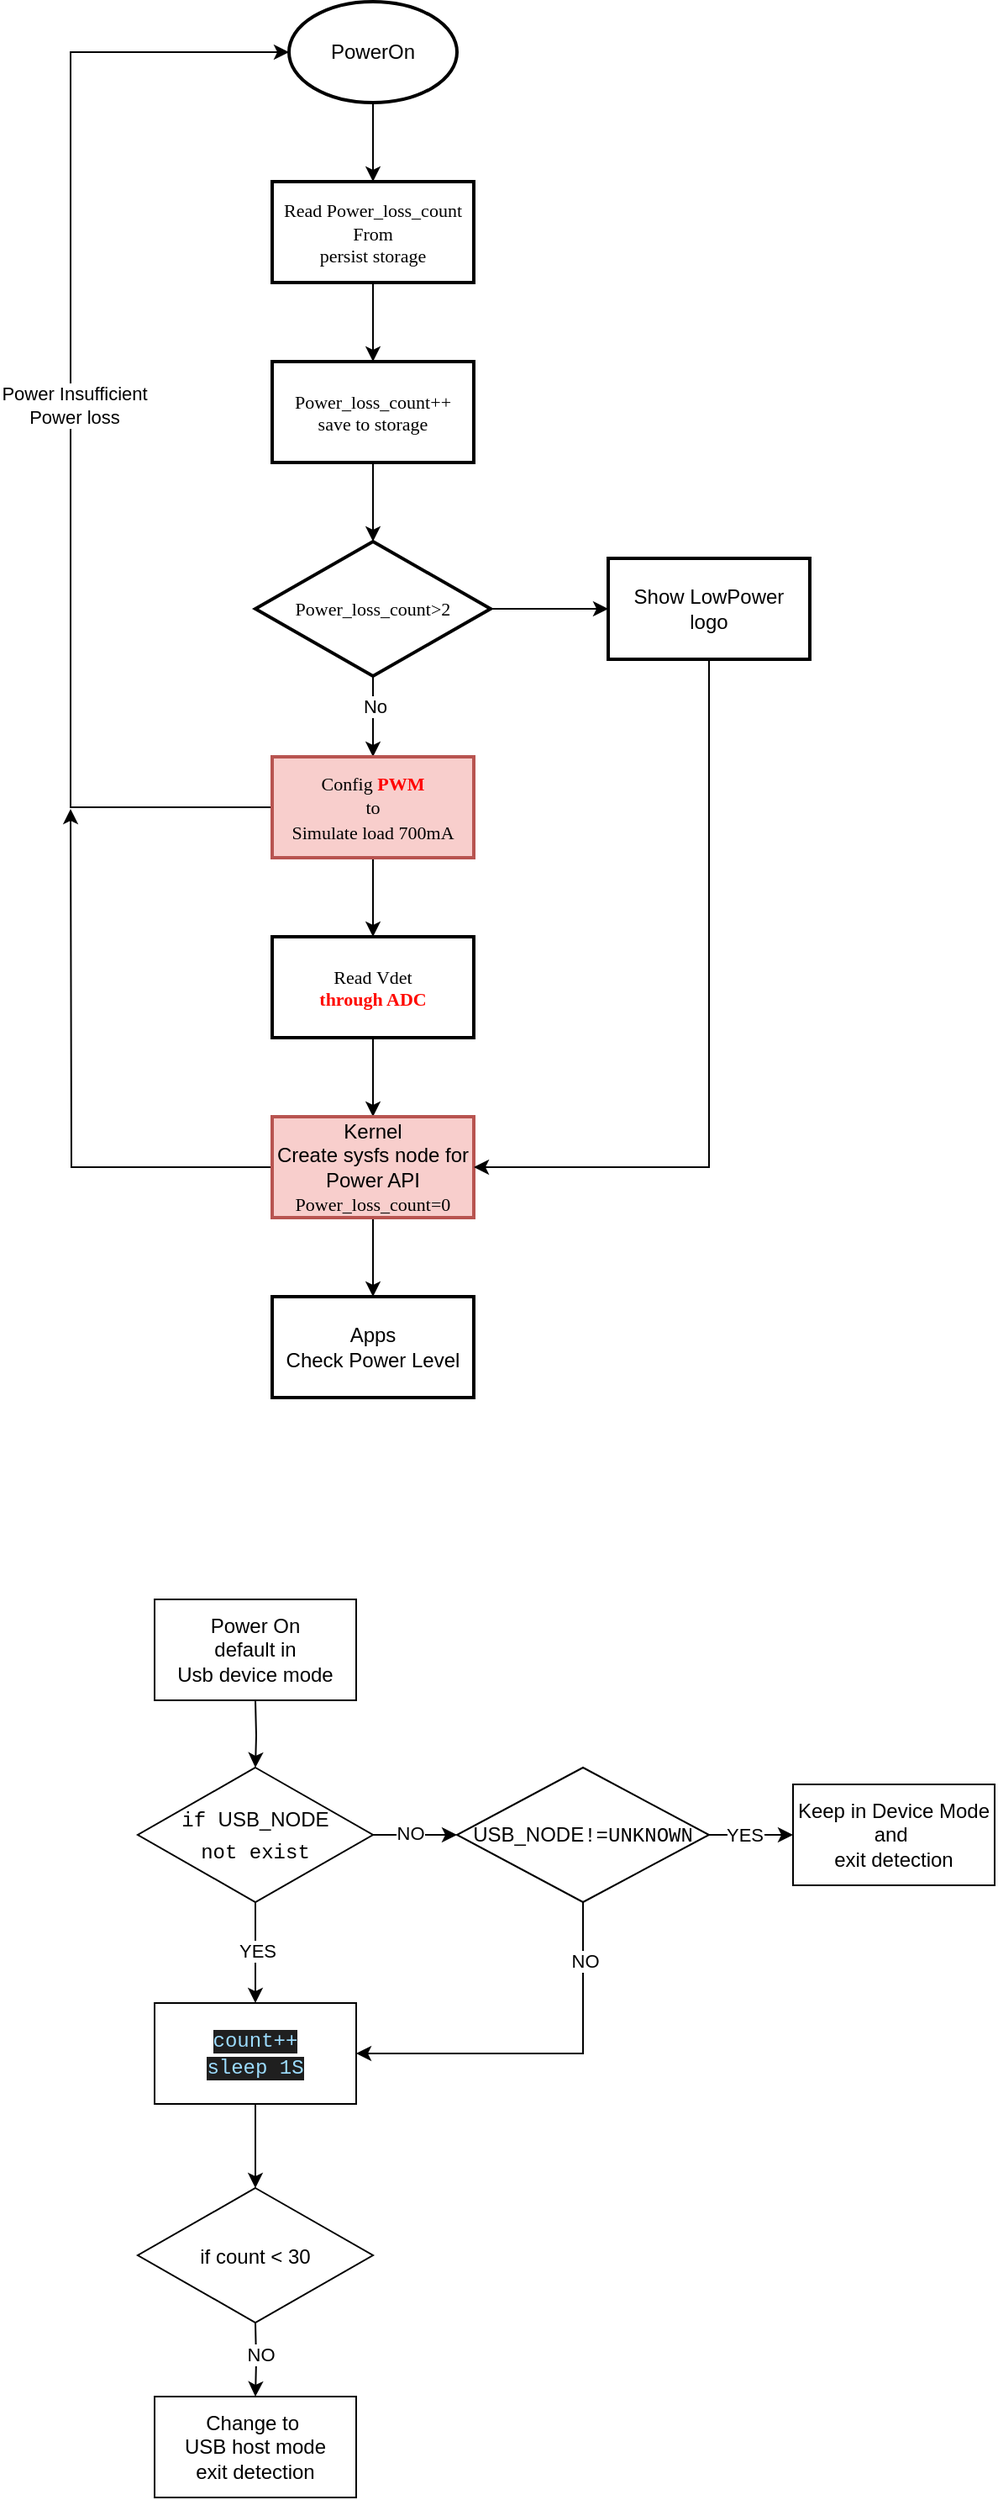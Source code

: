 <mxfile version="26.0.4">
  <diagram id="6a731a19-8d31-9384-78a2-239565b7b9f0" name="Page-1">
    <mxGraphModel dx="2074" dy="1121" grid="1" gridSize="10" guides="1" tooltips="1" connect="1" arrows="1" fold="1" page="1" pageScale="1" pageWidth="1169" pageHeight="827" background="none" math="0" shadow="0">
      <root>
        <mxCell id="0" />
        <mxCell id="1" parent="0" />
        <mxCell id="_kBXWFejIb_EE7BbCG-I-61" value="" style="edgeStyle=orthogonalEdgeStyle;rounded=0;orthogonalLoop=1;jettySize=auto;html=1;arcSize=20;" parent="1" source="_kBXWFejIb_EE7BbCG-I-55" target="_kBXWFejIb_EE7BbCG-I-60" edge="1">
          <mxGeometry relative="1" as="geometry" />
        </mxCell>
        <mxCell id="_kBXWFejIb_EE7BbCG-I-55" value="PowerOn" style="strokeWidth=2;html=1;shape=mxgraph.flowchart.start_1;whiteSpace=wrap;" parent="1" vertex="1">
          <mxGeometry x="530" y="40" width="100" height="60" as="geometry" />
        </mxCell>
        <mxCell id="_kBXWFejIb_EE7BbCG-I-65" value="" style="edgeStyle=orthogonalEdgeStyle;rounded=0;orthogonalLoop=1;jettySize=auto;html=1;" parent="1" source="_kBXWFejIb_EE7BbCG-I-60" target="_kBXWFejIb_EE7BbCG-I-64" edge="1">
          <mxGeometry relative="1" as="geometry" />
        </mxCell>
        <mxCell id="_kBXWFejIb_EE7BbCG-I-60" value="&lt;span style=&quot;font-family: Verdana; font-size: 11px;&quot;&gt;Read Power_loss_count From&lt;/span&gt;&lt;div style=&quot;font-family: Verdana; font-size: 11px;&quot;&gt;persist storage&lt;/div&gt;" style="whiteSpace=wrap;html=1;strokeWidth=2;" parent="1" vertex="1">
          <mxGeometry x="520" y="147" width="120" height="60" as="geometry" />
        </mxCell>
        <mxCell id="_kBXWFejIb_EE7BbCG-I-67" value="" style="edgeStyle=orthogonalEdgeStyle;rounded=0;orthogonalLoop=1;jettySize=auto;html=1;" parent="1" source="_kBXWFejIb_EE7BbCG-I-64" target="_kBXWFejIb_EE7BbCG-I-66" edge="1">
          <mxGeometry relative="1" as="geometry" />
        </mxCell>
        <mxCell id="_kBXWFejIb_EE7BbCG-I-64" value="&lt;div style=&quot;&quot;&gt;&lt;span style=&quot;font-family: Verdana; font-size: 11px;&quot;&gt;Power_loss_count++&lt;/span&gt;&lt;/div&gt;&lt;div style=&quot;font-family: Verdana; font-size: 11px;&quot;&gt;save&lt;span style=&quot;background-color: initial;&quot;&gt;&amp;nbsp;to storage&lt;/span&gt;&lt;/div&gt;" style="whiteSpace=wrap;html=1;strokeWidth=2;" parent="1" vertex="1">
          <mxGeometry x="520" y="254" width="120" height="60" as="geometry" />
        </mxCell>
        <mxCell id="_kBXWFejIb_EE7BbCG-I-71" value="" style="edgeStyle=orthogonalEdgeStyle;rounded=0;orthogonalLoop=1;jettySize=auto;html=1;" parent="1" source="_kBXWFejIb_EE7BbCG-I-66" target="_kBXWFejIb_EE7BbCG-I-70" edge="1">
          <mxGeometry relative="1" as="geometry" />
        </mxCell>
        <mxCell id="_kBXWFejIb_EE7BbCG-I-92" value="No" style="edgeLabel;html=1;align=center;verticalAlign=middle;resizable=0;points=[];" parent="_kBXWFejIb_EE7BbCG-I-71" vertex="1" connectable="0">
          <mxGeometry x="-0.267" y="1" relative="1" as="geometry">
            <mxPoint as="offset" />
          </mxGeometry>
        </mxCell>
        <mxCell id="SKCpgI_frcPjiy6nd3Ko-3" value="" style="edgeStyle=orthogonalEdgeStyle;rounded=0;orthogonalLoop=1;jettySize=auto;html=1;" parent="1" source="_kBXWFejIb_EE7BbCG-I-66" target="SKCpgI_frcPjiy6nd3Ko-2" edge="1">
          <mxGeometry relative="1" as="geometry" />
        </mxCell>
        <mxCell id="_kBXWFejIb_EE7BbCG-I-66" value="&lt;span style=&quot;font-family: Verdana; font-size: 11px;&quot;&gt;Power_loss_count&lt;/span&gt;&lt;span style=&quot;font-family: Verdana; font-size: 11px;&quot;&gt;&amp;gt;2&lt;/span&gt;" style="rhombus;whiteSpace=wrap;html=1;strokeWidth=2;" parent="1" vertex="1">
          <mxGeometry x="510" y="361" width="140" height="80" as="geometry" />
        </mxCell>
        <mxCell id="_kBXWFejIb_EE7BbCG-I-77" style="edgeStyle=orthogonalEdgeStyle;rounded=0;orthogonalLoop=1;jettySize=auto;html=1;entryX=0;entryY=0.5;entryDx=0;entryDy=0;entryPerimeter=0;" parent="1" source="_kBXWFejIb_EE7BbCG-I-70" target="_kBXWFejIb_EE7BbCG-I-55" edge="1">
          <mxGeometry relative="1" as="geometry">
            <mxPoint x="260" y="80" as="targetPoint" />
            <Array as="points">
              <mxPoint x="400" y="519" />
              <mxPoint x="400" y="70" />
            </Array>
          </mxGeometry>
        </mxCell>
        <mxCell id="_kBXWFejIb_EE7BbCG-I-80" value="Power Insufficient&lt;br&gt;Power loss" style="edgeLabel;html=1;align=center;verticalAlign=middle;resizable=0;points=[];" parent="_kBXWFejIb_EE7BbCG-I-77" vertex="1" connectable="0">
          <mxGeometry x="-0.824" y="-1" relative="1" as="geometry">
            <mxPoint x="-57" y="-238" as="offset" />
          </mxGeometry>
        </mxCell>
        <mxCell id="_kBXWFejIb_EE7BbCG-I-82" value="" style="edgeStyle=orthogonalEdgeStyle;rounded=0;orthogonalLoop=1;jettySize=auto;html=1;" parent="1" source="_kBXWFejIb_EE7BbCG-I-70" target="_kBXWFejIb_EE7BbCG-I-81" edge="1">
          <mxGeometry relative="1" as="geometry" />
        </mxCell>
        <mxCell id="_kBXWFejIb_EE7BbCG-I-70" value="&lt;span style=&quot;font-family: Verdana; font-size: 11px;&quot;&gt;Config&amp;nbsp;&lt;/span&gt;&lt;b style=&quot;font-family: Verdana; font-size: 11px;&quot;&gt;&lt;font color=&quot;#ff0000&quot;&gt;PWM&lt;/font&gt;&lt;/b&gt;&lt;br style=&quot;font-family: Verdana; font-size: 11px;&quot;&gt;&lt;span style=&quot;font-family: Verdana; font-size: 11px;&quot;&gt;to&lt;/span&gt;&lt;br style=&quot;font-family: Verdana; font-size: 11px;&quot;&gt;&lt;span style=&quot;font-family: Verdana; font-size: 11px;&quot;&gt;Simulate load 700mA&lt;/span&gt;" style="whiteSpace=wrap;html=1;strokeWidth=2;fillColor=#f8cecc;strokeColor=#b85450;" parent="1" vertex="1">
          <mxGeometry x="520" y="489" width="120" height="60" as="geometry" />
        </mxCell>
        <mxCell id="_kBXWFejIb_EE7BbCG-I-84" value="" style="edgeStyle=orthogonalEdgeStyle;rounded=0;orthogonalLoop=1;jettySize=auto;html=1;" parent="1" source="_kBXWFejIb_EE7BbCG-I-81" target="_kBXWFejIb_EE7BbCG-I-83" edge="1">
          <mxGeometry relative="1" as="geometry" />
        </mxCell>
        <mxCell id="_kBXWFejIb_EE7BbCG-I-81" value="&lt;span style=&quot;font-family: Verdana; font-size: 11px;&quot;&gt;Read&lt;/span&gt;&lt;span style=&quot;font-family: Verdana; font-size: 11px;&quot;&gt;&amp;nbsp;Vdet&lt;/span&gt;&lt;div style=&quot;font-family: Verdana; font-size: 11px;&quot;&gt;&lt;b&gt;&lt;font color=&quot;#ff0800&quot;&gt;through ADC&lt;/font&gt;&lt;/b&gt;&lt;/div&gt;" style="whiteSpace=wrap;html=1;strokeWidth=2;" parent="1" vertex="1">
          <mxGeometry x="520" y="596" width="120" height="60" as="geometry" />
        </mxCell>
        <mxCell id="_kBXWFejIb_EE7BbCG-I-86" value="" style="edgeStyle=orthogonalEdgeStyle;rounded=0;orthogonalLoop=1;jettySize=auto;html=1;" parent="1" source="_kBXWFejIb_EE7BbCG-I-83" target="_kBXWFejIb_EE7BbCG-I-85" edge="1">
          <mxGeometry relative="1" as="geometry" />
        </mxCell>
        <mxCell id="SKCpgI_frcPjiy6nd3Ko-1" style="edgeStyle=orthogonalEdgeStyle;rounded=0;orthogonalLoop=1;jettySize=auto;html=1;" parent="1" source="_kBXWFejIb_EE7BbCG-I-83" edge="1">
          <mxGeometry relative="1" as="geometry">
            <mxPoint x="400" y="520" as="targetPoint" />
          </mxGeometry>
        </mxCell>
        <mxCell id="_kBXWFejIb_EE7BbCG-I-83" value="Kernel&lt;br&gt;&lt;div&gt;Create sysfs node for&lt;br&gt;Power API&lt;br&gt;&lt;/div&gt;&lt;div&gt;&lt;span style=&quot;font-family: Verdana; font-size: 11px; background-color: transparent; color: light-dark(rgb(0, 0, 0), rgb(255, 255, 255));&quot;&gt;Power_loss_count&lt;/span&gt;&lt;span style=&quot;font-family: Verdana; font-size: 11px;&quot;&gt;=0&lt;/span&gt;&lt;/div&gt;" style="whiteSpace=wrap;html=1;strokeWidth=2;fillColor=#f8cecc;strokeColor=#b85450;" parent="1" vertex="1">
          <mxGeometry x="520" y="703" width="120" height="60" as="geometry" />
        </mxCell>
        <mxCell id="_kBXWFejIb_EE7BbCG-I-85" value="Apps&lt;br&gt;Check Power Level" style="whiteSpace=wrap;html=1;strokeWidth=2;" parent="1" vertex="1">
          <mxGeometry x="520" y="810" width="120" height="60" as="geometry" />
        </mxCell>
        <mxCell id="SKCpgI_frcPjiy6nd3Ko-4" style="edgeStyle=orthogonalEdgeStyle;rounded=0;orthogonalLoop=1;jettySize=auto;html=1;entryX=1;entryY=0.5;entryDx=0;entryDy=0;" parent="1" source="SKCpgI_frcPjiy6nd3Ko-2" target="_kBXWFejIb_EE7BbCG-I-83" edge="1">
          <mxGeometry relative="1" as="geometry">
            <mxPoint x="800" y="740" as="targetPoint" />
            <Array as="points">
              <mxPoint x="780" y="733" />
            </Array>
          </mxGeometry>
        </mxCell>
        <mxCell id="SKCpgI_frcPjiy6nd3Ko-2" value="Show LowPower&lt;br&gt;logo" style="whiteSpace=wrap;html=1;strokeWidth=2;" parent="1" vertex="1">
          <mxGeometry x="720" y="371" width="120" height="60" as="geometry" />
        </mxCell>
        <mxCell id="culWSIFVnbbOH7lQ91oR-1" value="Power On&lt;br&gt;default in&lt;br&gt;Usb device mode" style="rounded=0;whiteSpace=wrap;html=1;" vertex="1" parent="1">
          <mxGeometry x="450" y="990" width="120" height="60" as="geometry" />
        </mxCell>
        <mxCell id="culWSIFVnbbOH7lQ91oR-2" value="" style="edgeStyle=orthogonalEdgeStyle;rounded=0;orthogonalLoop=1;jettySize=auto;html=1;" edge="1" parent="1" target="culWSIFVnbbOH7lQ91oR-7">
          <mxGeometry relative="1" as="geometry">
            <mxPoint x="510" y="1050" as="sourcePoint" />
          </mxGeometry>
        </mxCell>
        <mxCell id="culWSIFVnbbOH7lQ91oR-3" value="" style="edgeStyle=orthogonalEdgeStyle;rounded=0;orthogonalLoop=1;jettySize=auto;html=1;" edge="1" parent="1" source="culWSIFVnbbOH7lQ91oR-7" target="culWSIFVnbbOH7lQ91oR-9">
          <mxGeometry relative="1" as="geometry" />
        </mxCell>
        <mxCell id="culWSIFVnbbOH7lQ91oR-4" value="YES" style="edgeLabel;html=1;align=center;verticalAlign=middle;resizable=0;points=[];" vertex="1" connectable="0" parent="culWSIFVnbbOH7lQ91oR-3">
          <mxGeometry x="-0.078" y="1" relative="1" as="geometry">
            <mxPoint y="1" as="offset" />
          </mxGeometry>
        </mxCell>
        <mxCell id="culWSIFVnbbOH7lQ91oR-5" value="" style="edgeStyle=orthogonalEdgeStyle;rounded=0;orthogonalLoop=1;jettySize=auto;html=1;" edge="1" parent="1" source="culWSIFVnbbOH7lQ91oR-7" target="culWSIFVnbbOH7lQ91oR-17">
          <mxGeometry relative="1" as="geometry" />
        </mxCell>
        <mxCell id="culWSIFVnbbOH7lQ91oR-6" value="NO" style="edgeLabel;html=1;align=center;verticalAlign=middle;resizable=0;points=[];" vertex="1" connectable="0" parent="culWSIFVnbbOH7lQ91oR-5">
          <mxGeometry x="-0.133" y="1" relative="1" as="geometry">
            <mxPoint as="offset" />
          </mxGeometry>
        </mxCell>
        <mxCell id="culWSIFVnbbOH7lQ91oR-7" value="&lt;div style=&quot;line-height: 18px;&quot;&gt;&lt;font style=&quot;color: rgb(0, 0, 0);&quot; face=&quot;Menlo, Monaco, Courier New, monospace&quot;&gt;&lt;span style=&quot;white-space: pre;&quot;&gt;if &lt;/span&gt;&lt;/font&gt;&lt;span style=&quot;background-color: transparent; color: light-dark(rgb(0, 0, 0), rgb(255, 255, 255));&quot;&gt;USB_NODE&lt;/span&gt;&lt;/div&gt;&lt;div style=&quot;line-height: 18px;&quot;&gt;&lt;font style=&quot;color: rgb(0, 0, 0);&quot; face=&quot;Menlo, Monaco, Courier New, monospace&quot;&gt;&lt;span style=&quot;white-space: pre;&quot;&gt;not exist&lt;/span&gt;&lt;/font&gt;&lt;/div&gt;" style="rhombus;whiteSpace=wrap;html=1;rounded=0;" vertex="1" parent="1">
          <mxGeometry x="440" y="1090" width="140" height="80" as="geometry" />
        </mxCell>
        <mxCell id="culWSIFVnbbOH7lQ91oR-8" value="" style="edgeStyle=orthogonalEdgeStyle;rounded=0;orthogonalLoop=1;jettySize=auto;html=1;" edge="1" parent="1" source="culWSIFVnbbOH7lQ91oR-9">
          <mxGeometry relative="1" as="geometry">
            <mxPoint x="510" y="1340" as="targetPoint" />
          </mxGeometry>
        </mxCell>
        <mxCell id="culWSIFVnbbOH7lQ91oR-9" value="&lt;span style=&quot;color: rgb(156, 220, 254); font-family: Menlo, Monaco, &amp;quot;Courier New&amp;quot;, monospace; white-space: pre; background-color: rgb(31, 31, 31);&quot;&gt;count++&lt;/span&gt;&lt;div&gt;&lt;font face=&quot;Menlo, Monaco, Courier New, monospace&quot; color=&quot;#9cdcfe&quot;&gt;&lt;span style=&quot;white-space: pre; background-color: rgb(31, 31, 31);&quot;&gt;sleep 1S&lt;/span&gt;&lt;/font&gt;&lt;/div&gt;" style="whiteSpace=wrap;html=1;rounded=0;" vertex="1" parent="1">
          <mxGeometry x="450" y="1230" width="120" height="60" as="geometry" />
        </mxCell>
        <mxCell id="culWSIFVnbbOH7lQ91oR-10" value="" style="edgeStyle=orthogonalEdgeStyle;rounded=0;orthogonalLoop=1;jettySize=auto;html=1;" edge="1" parent="1" target="culWSIFVnbbOH7lQ91oR-12">
          <mxGeometry relative="1" as="geometry">
            <mxPoint x="510" y="1420" as="sourcePoint" />
          </mxGeometry>
        </mxCell>
        <mxCell id="culWSIFVnbbOH7lQ91oR-11" value="NO" style="edgeLabel;html=1;align=center;verticalAlign=middle;resizable=0;points=[];" vertex="1" connectable="0" parent="culWSIFVnbbOH7lQ91oR-10">
          <mxGeometry x="-0.189" y="2" relative="1" as="geometry">
            <mxPoint y="1" as="offset" />
          </mxGeometry>
        </mxCell>
        <mxCell id="culWSIFVnbbOH7lQ91oR-12" value="Change to&amp;nbsp;&lt;div&gt;USB host mode&lt;/div&gt;&lt;div&gt;exit detection&lt;/div&gt;" style="whiteSpace=wrap;html=1;rounded=0;" vertex="1" parent="1">
          <mxGeometry x="450" y="1464" width="120" height="60" as="geometry" />
        </mxCell>
        <mxCell id="culWSIFVnbbOH7lQ91oR-13" value="" style="edgeStyle=orthogonalEdgeStyle;rounded=0;orthogonalLoop=1;jettySize=auto;html=1;" edge="1" parent="1" source="culWSIFVnbbOH7lQ91oR-17" target="culWSIFVnbbOH7lQ91oR-18">
          <mxGeometry relative="1" as="geometry" />
        </mxCell>
        <mxCell id="culWSIFVnbbOH7lQ91oR-14" value="YES" style="edgeLabel;html=1;align=center;verticalAlign=middle;resizable=0;points=[];" vertex="1" connectable="0" parent="culWSIFVnbbOH7lQ91oR-13">
          <mxGeometry x="-0.167" relative="1" as="geometry">
            <mxPoint as="offset" />
          </mxGeometry>
        </mxCell>
        <mxCell id="culWSIFVnbbOH7lQ91oR-15" style="edgeStyle=orthogonalEdgeStyle;rounded=0;orthogonalLoop=1;jettySize=auto;html=1;exitX=0.5;exitY=1;exitDx=0;exitDy=0;entryX=1;entryY=0.5;entryDx=0;entryDy=0;" edge="1" parent="1" source="culWSIFVnbbOH7lQ91oR-17" target="culWSIFVnbbOH7lQ91oR-9">
          <mxGeometry relative="1" as="geometry" />
        </mxCell>
        <mxCell id="culWSIFVnbbOH7lQ91oR-16" value="NO" style="edgeLabel;html=1;align=center;verticalAlign=middle;resizable=0;points=[];" vertex="1" connectable="0" parent="culWSIFVnbbOH7lQ91oR-15">
          <mxGeometry x="-0.689" y="1" relative="1" as="geometry">
            <mxPoint as="offset" />
          </mxGeometry>
        </mxCell>
        <mxCell id="culWSIFVnbbOH7lQ91oR-17" value="&lt;div style=&quot;line-height: 18px;&quot;&gt;&lt;span style=&quot;background-color: transparent; color: light-dark(rgb(0, 0, 0), rgb(255, 255, 255));&quot;&gt;USB_NODE&lt;/span&gt;&lt;span style=&quot;font-family: Menlo, Monaco, &amp;quot;Courier New&amp;quot;, monospace; white-space: pre;&quot;&gt;!=UNKNOWN&lt;/span&gt;&lt;/div&gt;" style="rhombus;whiteSpace=wrap;html=1;rounded=0;" vertex="1" parent="1">
          <mxGeometry x="630" y="1090" width="150" height="80" as="geometry" />
        </mxCell>
        <mxCell id="culWSIFVnbbOH7lQ91oR-18" value="Keep in Device Mode&lt;div&gt;and&amp;nbsp;&lt;/div&gt;&lt;div&gt;exit detection&lt;/div&gt;" style="whiteSpace=wrap;html=1;rounded=0;" vertex="1" parent="1">
          <mxGeometry x="830" y="1100" width="120" height="60" as="geometry" />
        </mxCell>
        <mxCell id="culWSIFVnbbOH7lQ91oR-19" value="&lt;div style=&quot;line-height: 18px;&quot;&gt;if count &amp;lt; 30&lt;/div&gt;" style="rhombus;whiteSpace=wrap;html=1;rounded=0;" vertex="1" parent="1">
          <mxGeometry x="440" y="1340" width="140" height="80" as="geometry" />
        </mxCell>
      </root>
    </mxGraphModel>
  </diagram>
</mxfile>
